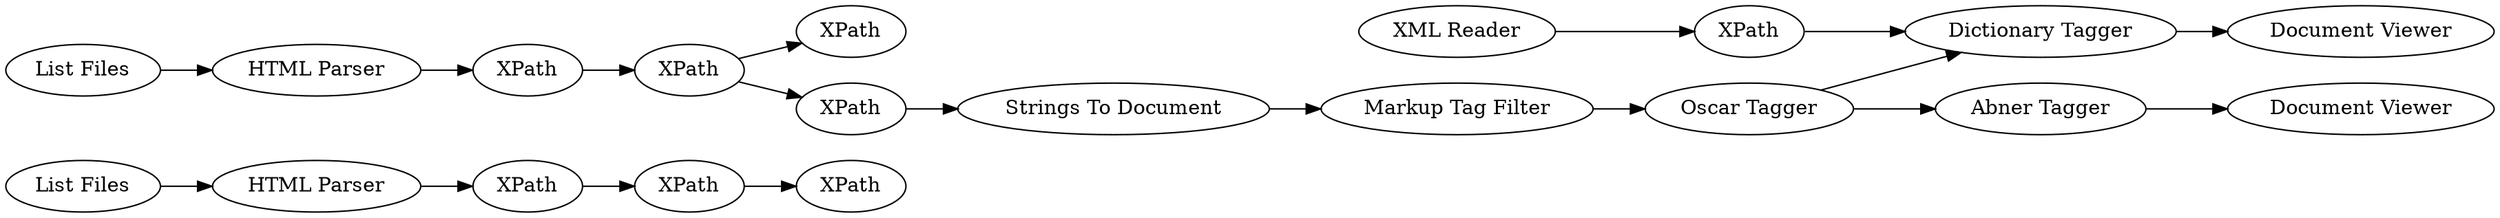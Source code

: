 digraph {
	9 -> 32
	38 -> 43
	38 -> 39
	44 -> 46
	45 -> 49
	32 -> 34
	40 -> 41
	39 -> 40
	35 -> 36
	22 -> 31
	34 -> 35
	47 -> 48
	46 -> 42
	44 -> 45
	31 -> 37
	41 -> 44
	48 -> 45
	37 -> 38
	9 [label="List Files"]
	49 [label="Document Viewer"]
	41 [label="Markup Tag Filter"]
	31 [label="HTML Parser"]
	48 [label=XPath]
	42 [label="Document Viewer"]
	22 [label="List Files"]
	47 [label="XML Reader"]
	37 [label=XPath]
	38 [label=XPath]
	43 [label=XPath]
	35 [label=XPath]
	44 [label="Oscar Tagger"]
	34 [label=XPath]
	36 [label=XPath]
	46 [label="Abner Tagger"]
	40 [label="Strings To Document"]
	39 [label=XPath]
	32 [label="HTML Parser"]
	45 [label="Dictionary Tagger"]
	rankdir=LR
}
